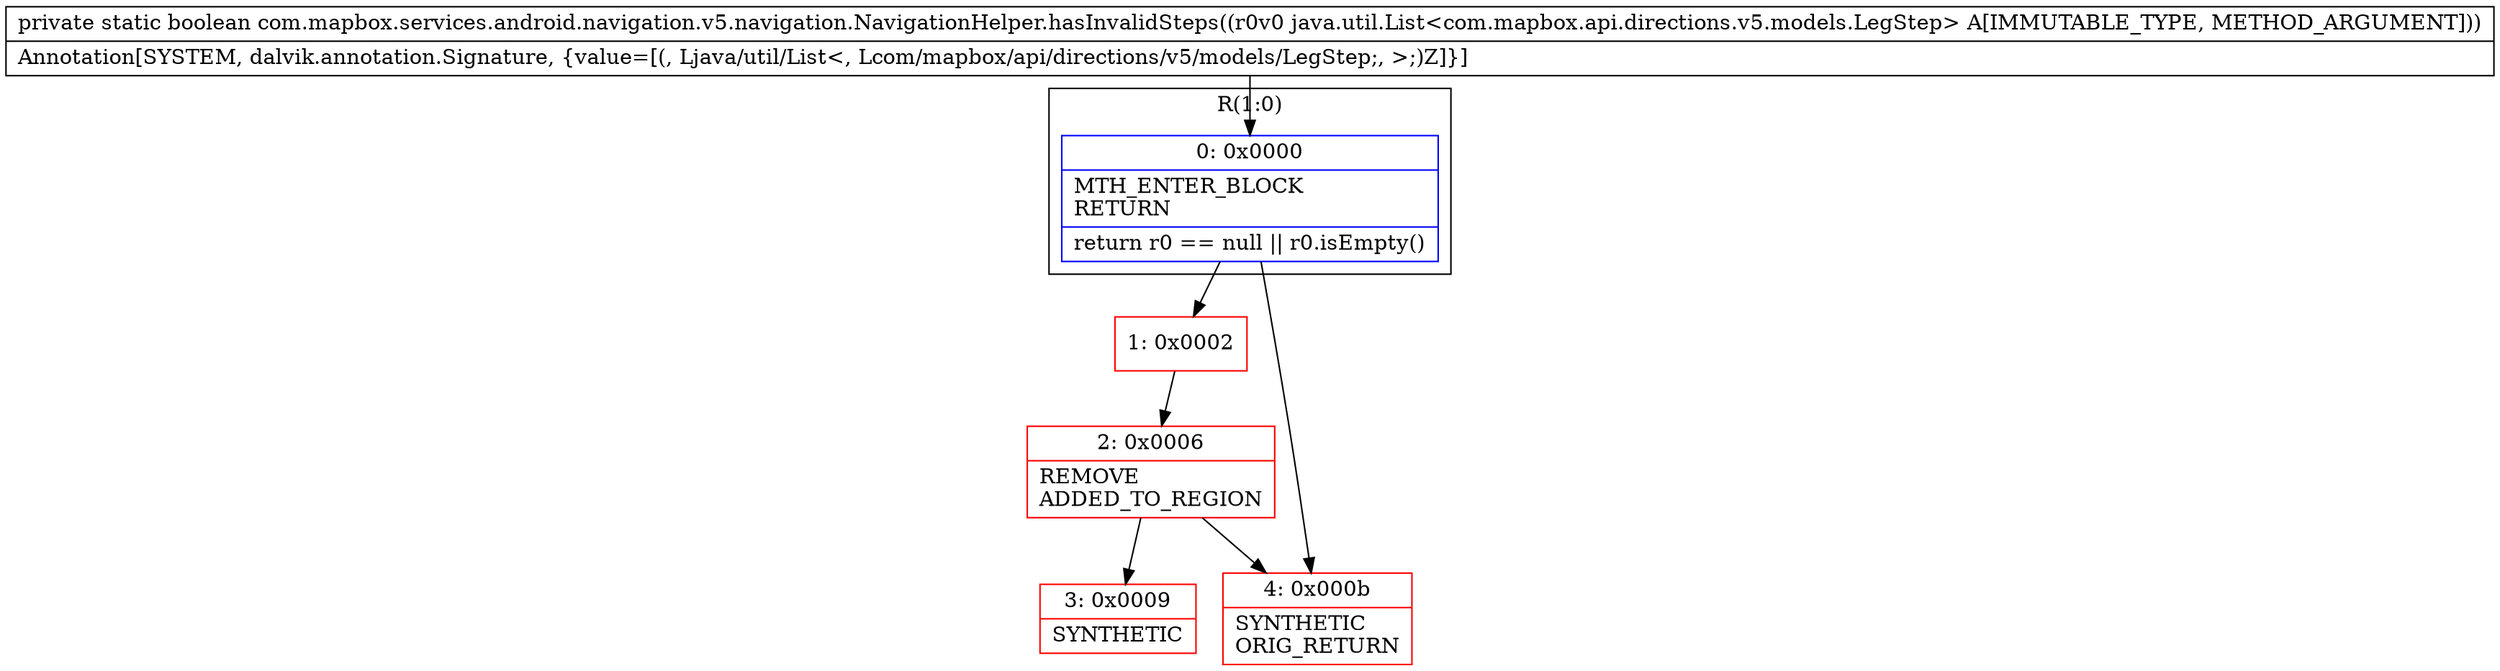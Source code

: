 digraph "CFG forcom.mapbox.services.android.navigation.v5.navigation.NavigationHelper.hasInvalidSteps(Ljava\/util\/List;)Z" {
subgraph cluster_Region_2056017018 {
label = "R(1:0)";
node [shape=record,color=blue];
Node_0 [shape=record,label="{0\:\ 0x0000|MTH_ENTER_BLOCK\lRETURN\l|return r0 == null \|\| r0.isEmpty()\l}"];
}
Node_1 [shape=record,color=red,label="{1\:\ 0x0002}"];
Node_2 [shape=record,color=red,label="{2\:\ 0x0006|REMOVE\lADDED_TO_REGION\l}"];
Node_3 [shape=record,color=red,label="{3\:\ 0x0009|SYNTHETIC\l}"];
Node_4 [shape=record,color=red,label="{4\:\ 0x000b|SYNTHETIC\lORIG_RETURN\l}"];
MethodNode[shape=record,label="{private static boolean com.mapbox.services.android.navigation.v5.navigation.NavigationHelper.hasInvalidSteps((r0v0 java.util.List\<com.mapbox.api.directions.v5.models.LegStep\> A[IMMUTABLE_TYPE, METHOD_ARGUMENT]))  | Annotation[SYSTEM, dalvik.annotation.Signature, \{value=[(, Ljava\/util\/List\<, Lcom\/mapbox\/api\/directions\/v5\/models\/LegStep;, \>;)Z]\}]\l}"];
MethodNode -> Node_0;
Node_0 -> Node_1;
Node_0 -> Node_4;
Node_1 -> Node_2;
Node_2 -> Node_3;
Node_2 -> Node_4;
}

